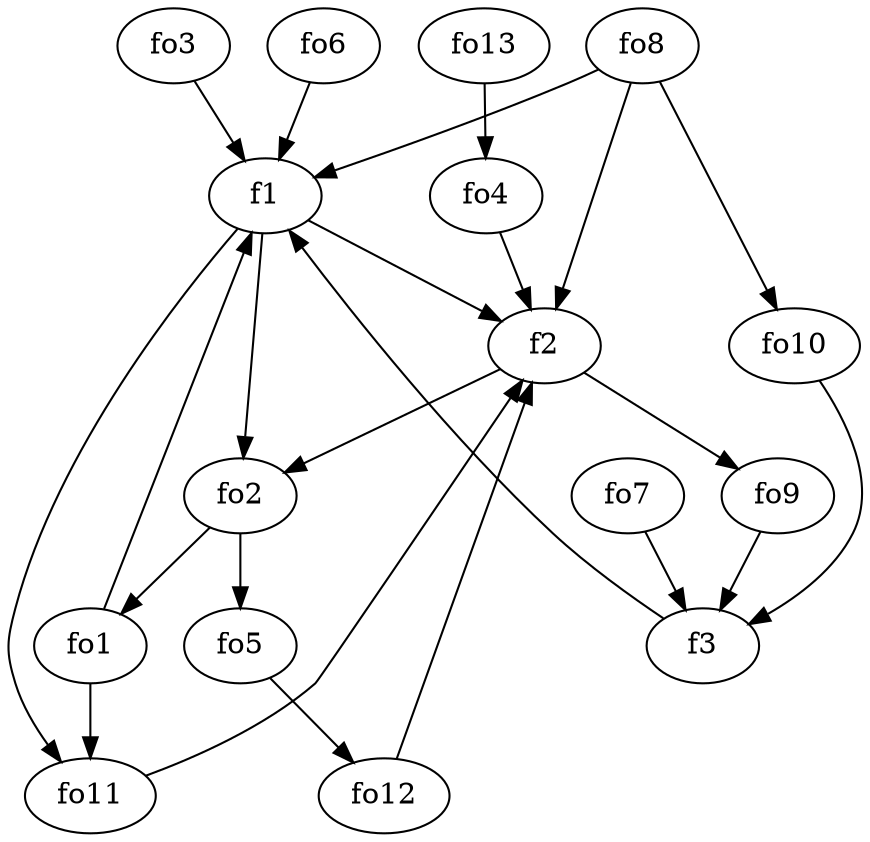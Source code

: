 strict digraph  {
f1;
f2;
f3;
fo1;
fo2;
fo3;
fo4;
fo5;
fo6;
fo7;
fo8;
fo9;
fo10;
fo11;
fo12;
fo13;
f1 -> f2  [weight=2];
f1 -> fo2  [weight=2];
f1 -> fo11  [weight=2];
f2 -> fo2  [weight=2];
f2 -> fo9  [weight=2];
f3 -> f1  [weight=2];
fo1 -> f1  [weight=2];
fo1 -> fo11  [weight=2];
fo2 -> fo5  [weight=2];
fo2 -> fo1  [weight=2];
fo3 -> f1  [weight=2];
fo4 -> f2  [weight=2];
fo5 -> fo12  [weight=2];
fo6 -> f1  [weight=2];
fo7 -> f3  [weight=2];
fo8 -> f2  [weight=2];
fo8 -> f1  [weight=2];
fo8 -> fo10  [weight=2];
fo9 -> f3  [weight=2];
fo10 -> f3  [weight=2];
fo11 -> f2  [weight=2];
fo12 -> f2  [weight=2];
fo13 -> fo4  [weight=2];
}
